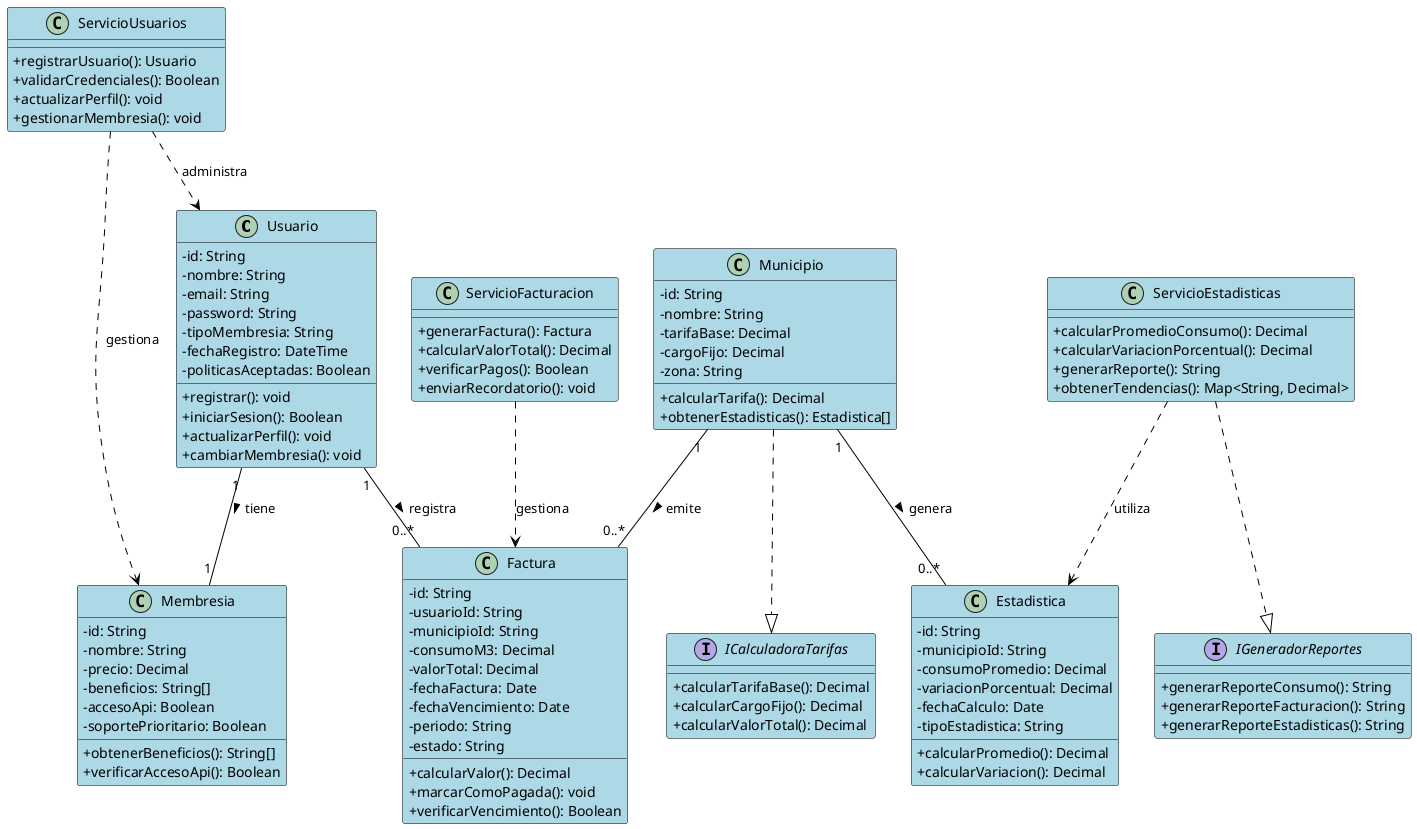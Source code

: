 @startuml
skinparam classAttributeIconSize 0

' Estilos
skinparam class {
    BackgroundColor LightBlue
    ArrowColor Black
    BorderColor Black
}

' Clases principales
class Usuario {
    -id: String
    -nombre: String
    -email: String
    -password: String
    -tipoMembresia: String
    -fechaRegistro: DateTime
    -politicasAceptadas: Boolean
    +registrar(): void
    +iniciarSesion(): Boolean
    +actualizarPerfil(): void
    +cambiarMembresia(): void
}

class Factura {
    -id: String
    -usuarioId: String
    -municipioId: String
    -consumoM3: Decimal
    -valorTotal: Decimal
    -fechaFactura: Date
    -fechaVencimiento: Date
    -periodo: String
    -estado: String
    +calcularValor(): Decimal
    +marcarComoPagada(): void
    +verificarVencimiento(): Boolean
}

class Municipio {
    -id: String
    -nombre: String
    -tarifaBase: Decimal
    -cargoFijo: Decimal
    -zona: String
    +calcularTarifa(): Decimal
    +obtenerEstadisticas(): Estadistica[]
}

class Estadistica {
    -id: String
    -municipioId: String
    -consumoPromedio: Decimal
    -variacionPorcentual: Decimal
    -fechaCalculo: Date
    -tipoEstadistica: String
    +calcularPromedio(): Decimal
    +calcularVariacion(): Decimal
}

class Membresia {
    -id: String
    -nombre: String
    -precio: Decimal
    -beneficios: String[]
    -accesoApi: Boolean
    -soportePrioritario: Boolean
    +obtenerBeneficios(): String[]
    +verificarAccesoApi(): Boolean
}

class ServicioEstadisticas {
    +calcularPromedioConsumo(): Decimal
    +calcularVariacionPorcentual(): Decimal
    +generarReporte(): String
    +obtenerTendencias(): Map<String, Decimal>
}

class ServicioFacturacion {
    +generarFactura(): Factura
    +calcularValorTotal(): Decimal
    +verificarPagos(): Boolean
    +enviarRecordatorio(): void
}

class ServicioUsuarios {
    +registrarUsuario(): Usuario
    +validarCredenciales(): Boolean
    +actualizarPerfil(): void
    +gestionarMembresia(): void
}

' Relaciones
Usuario "1" -- "0..*" Factura : registra >
Usuario "1" -- "1" Membresia : tiene >
Municipio "1" -- "0..*" Factura : emite >
Municipio "1" -- "0..*" Estadistica : genera >
ServicioEstadisticas ..> Estadistica : utiliza
ServicioFacturacion ..> Factura : gestiona
ServicioUsuarios ..> Usuario : administra
ServicioUsuarios ..> Membresia : gestiona

' Interfaces
interface ICalculadoraTarifas {
    +calcularTarifaBase(): Decimal
    +calcularCargoFijo(): Decimal
    +calcularValorTotal(): Decimal
}

interface IGeneradorReportes {
    +generarReporteConsumo(): String
    +generarReporteFacturacion(): String
    +generarReporteEstadisticas(): String
}

' Implementaciones de interfaces
Municipio ..|> ICalculadoraTarifas
ServicioEstadisticas ..|> IGeneradorReportes

@enduml 